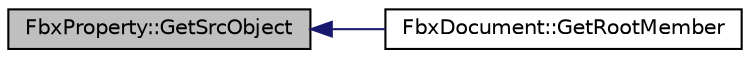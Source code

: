 digraph "FbxProperty::GetSrcObject"
{
  edge [fontname="Helvetica",fontsize="10",labelfontname="Helvetica",labelfontsize="10"];
  node [fontname="Helvetica",fontsize="10",shape=record];
  rankdir="LR";
  Node221 [label="FbxProperty::GetSrcObject",height=0.2,width=0.4,color="black", fillcolor="grey75", style="filled", fontcolor="black"];
  Node221 -> Node222 [dir="back",color="midnightblue",fontsize="10",style="solid",fontname="Helvetica"];
  Node222 [label="FbxDocument::GetRootMember",height=0.2,width=0.4,color="black", fillcolor="white", style="filled",URL="$class_fbx_document.html#a8616a424167ea7fe62239afbacb2afa0"];
}
